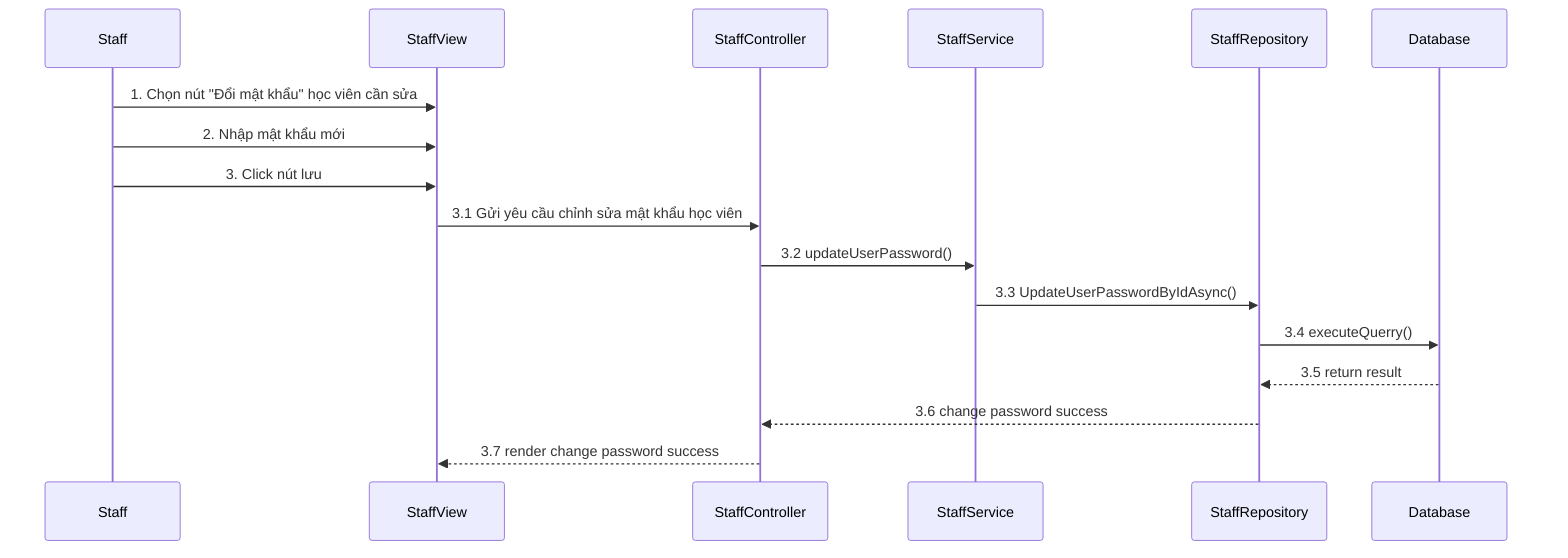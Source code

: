 %%# chỉnh sửa mật khẩu học viên

sequenceDiagram
    participant Staff
    participant StaffView
    participant StaffController
    participant StaffService
    participant StaffRepository
    participant Database

    Staff->>StaffView:  1. Chọn nút "Đổi mật khẩu" học viên cần sửa
    
    Staff->>StaffView: 2. Nhập mật khẩu mới
    Staff->>StaffView: 3. Click nút lưu
    StaffView->>StaffController: 3.1 Gửi yêu cầu chỉnh sửa mật khẩu học viên
    StaffController->>StaffService: 3.2 updateUserPassword()
    StaffService->>StaffRepository: 3.3 UpdateUserPasswordByIdAsync()
    StaffRepository->>Database: 3.4 executeQuerry()

    
    Database-->>StaffRepository: 3.5 return result
    StaffRepository-->>StaffController: 3.6 change password success
    StaffController-->>StaffView: 3.7 render change password success